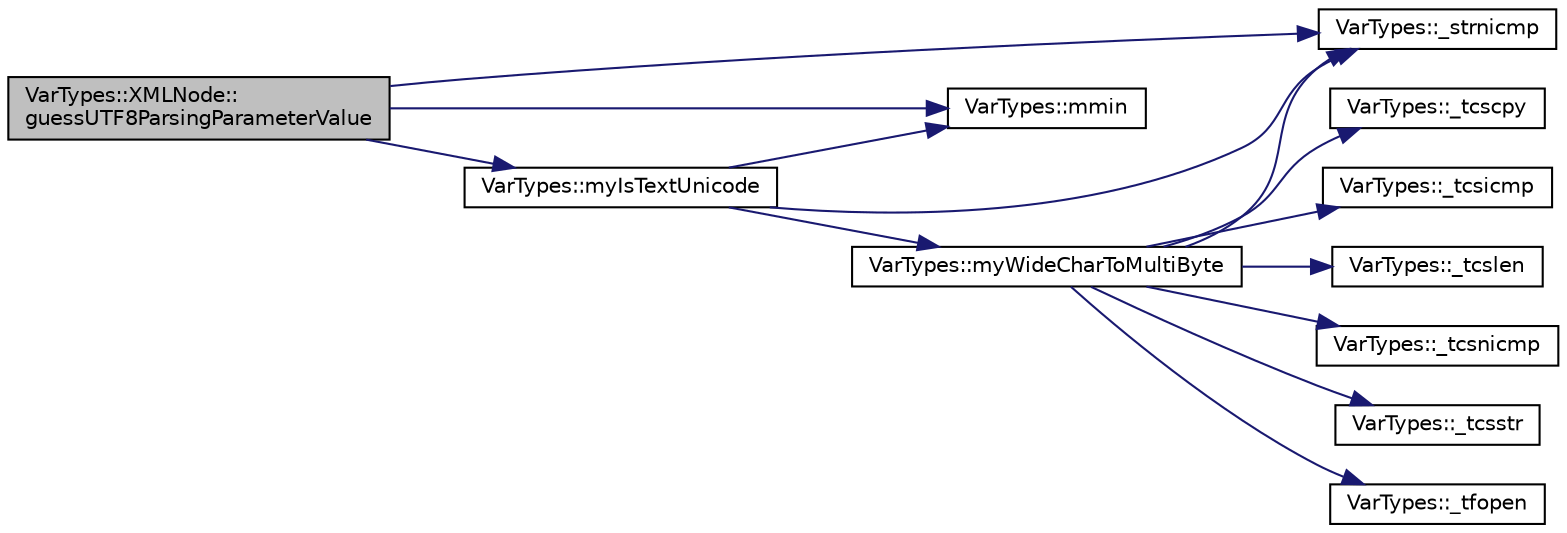 digraph "VarTypes::XMLNode::guessUTF8ParsingParameterValue"
{
 // INTERACTIVE_SVG=YES
  edge [fontname="Helvetica",fontsize="10",labelfontname="Helvetica",labelfontsize="10"];
  node [fontname="Helvetica",fontsize="10",shape=record];
  rankdir="LR";
  Node1 [label="VarTypes::XMLNode::\lguessUTF8ParsingParameterValue",height=0.2,width=0.4,color="black", fillcolor="grey75", style="filled", fontcolor="black"];
  Node1 -> Node2 [color="midnightblue",fontsize="10",style="solid",fontname="Helvetica"];
  Node2 [label="VarTypes::_strnicmp",height=0.2,width=0.4,color="black", fillcolor="white", style="filled",URL="$d1/dde/namespace_var_types.html#af52f055a46a1fa71cb78a3a0077dd687"];
  Node1 -> Node3 [color="midnightblue",fontsize="10",style="solid",fontname="Helvetica"];
  Node3 [label="VarTypes::mmin",height=0.2,width=0.4,color="black", fillcolor="white", style="filled",URL="$d1/dde/namespace_var_types.html#a79336a796427f5695c30245788a8b484"];
  Node1 -> Node4 [color="midnightblue",fontsize="10",style="solid",fontname="Helvetica"];
  Node4 [label="VarTypes::myIsTextUnicode",height=0.2,width=0.4,color="black", fillcolor="white", style="filled",URL="$d1/dde/namespace_var_types.html#a96ef7a052862123ba3a3ffe21f4aacfa"];
  Node4 -> Node2 [color="midnightblue",fontsize="10",style="solid",fontname="Helvetica"];
  Node4 -> Node3 [color="midnightblue",fontsize="10",style="solid",fontname="Helvetica"];
  Node4 -> Node5 [color="midnightblue",fontsize="10",style="solid",fontname="Helvetica"];
  Node5 [label="VarTypes::myWideCharToMultiByte",height=0.2,width=0.4,color="black", fillcolor="white", style="filled",URL="$d1/dde/namespace_var_types.html#a6787715045c42131396c03f2c811dc59"];
  Node5 -> Node2 [color="midnightblue",fontsize="10",style="solid",fontname="Helvetica"];
  Node5 -> Node6 [color="midnightblue",fontsize="10",style="solid",fontname="Helvetica"];
  Node6 [label="VarTypes::_tcscpy",height=0.2,width=0.4,color="black", fillcolor="white", style="filled",URL="$d1/dde/namespace_var_types.html#a6fff4e7b88089652d2d8ade07bbe0df7"];
  Node5 -> Node7 [color="midnightblue",fontsize="10",style="solid",fontname="Helvetica"];
  Node7 [label="VarTypes::_tcsicmp",height=0.2,width=0.4,color="black", fillcolor="white", style="filled",URL="$d1/dde/namespace_var_types.html#af64b449517cf3d9ef1b19a7323bfd99c"];
  Node5 -> Node8 [color="midnightblue",fontsize="10",style="solid",fontname="Helvetica"];
  Node8 [label="VarTypes::_tcslen",height=0.2,width=0.4,color="black", fillcolor="white", style="filled",URL="$d1/dde/namespace_var_types.html#a33f094a769ad68c264640d65736e12df"];
  Node5 -> Node9 [color="midnightblue",fontsize="10",style="solid",fontname="Helvetica"];
  Node9 [label="VarTypes::_tcsnicmp",height=0.2,width=0.4,color="black", fillcolor="white", style="filled",URL="$d1/dde/namespace_var_types.html#a2174205992bd64227e480b567e5a9065"];
  Node5 -> Node10 [color="midnightblue",fontsize="10",style="solid",fontname="Helvetica"];
  Node10 [label="VarTypes::_tcsstr",height=0.2,width=0.4,color="black", fillcolor="white", style="filled",URL="$d1/dde/namespace_var_types.html#a9caa6f2a97f5c5e328d6d5346e42f1bf"];
  Node5 -> Node11 [color="midnightblue",fontsize="10",style="solid",fontname="Helvetica"];
  Node11 [label="VarTypes::_tfopen",height=0.2,width=0.4,color="black", fillcolor="white", style="filled",URL="$d1/dde/namespace_var_types.html#a082ff12816b37e226e83fad7152c8a79"];
}
